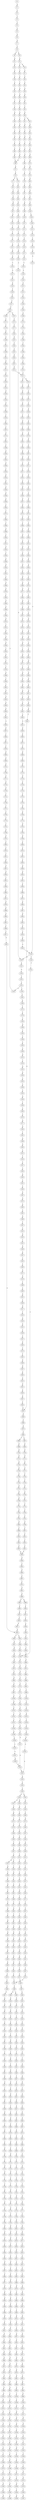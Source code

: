 strict digraph  {
	S0 -> S1 [ label = A ];
	S1 -> S2 [ label = C ];
	S2 -> S3 [ label = T ];
	S3 -> S4 [ label = T ];
	S4 -> S5 [ label = C ];
	S5 -> S6 [ label = A ];
	S6 -> S7 [ label = A ];
	S7 -> S8 [ label = C ];
	S8 -> S9 [ label = C ];
	S8 -> S10 [ label = T ];
	S9 -> S11 [ label = G ];
	S10 -> S12 [ label = G ];
	S11 -> S13 [ label = G ];
	S12 -> S14 [ label = G ];
	S12 -> S15 [ label = C ];
	S13 -> S16 [ label = C ];
	S14 -> S17 [ label = C ];
	S15 -> S18 [ label = C ];
	S16 -> S19 [ label = C ];
	S17 -> S20 [ label = C ];
	S18 -> S21 [ label = C ];
	S19 -> S22 [ label = C ];
	S20 -> S23 [ label = C ];
	S21 -> S24 [ label = T ];
	S22 -> S25 [ label = A ];
	S23 -> S26 [ label = A ];
	S24 -> S27 [ label = A ];
	S25 -> S28 [ label = G ];
	S26 -> S29 [ label = G ];
	S27 -> S30 [ label = G ];
	S28 -> S31 [ label = T ];
	S29 -> S32 [ label = G ];
	S30 -> S33 [ label = G ];
	S31 -> S34 [ label = T ];
	S32 -> S35 [ label = T ];
	S33 -> S36 [ label = T ];
	S34 -> S37 [ label = G ];
	S35 -> S38 [ label = G ];
	S36 -> S39 [ label = G ];
	S37 -> S40 [ label = T ];
	S38 -> S41 [ label = C ];
	S38 -> S42 [ label = G ];
	S39 -> S43 [ label = T ];
	S40 -> S44 [ label = G ];
	S41 -> S45 [ label = G ];
	S42 -> S46 [ label = G ];
	S43 -> S47 [ label = G ];
	S44 -> S48 [ label = C ];
	S45 -> S49 [ label = C ];
	S46 -> S50 [ label = C ];
	S47 -> S51 [ label = C ];
	S48 -> S52 [ label = G ];
	S49 -> S53 [ label = G ];
	S50 -> S54 [ label = T ];
	S51 -> S55 [ label = G ];
	S52 -> S56 [ label = T ];
	S53 -> S57 [ label = T ];
	S54 -> S58 [ label = T ];
	S55 -> S59 [ label = T ];
	S56 -> S60 [ label = C ];
	S57 -> S61 [ label = C ];
	S58 -> S62 [ label = C ];
	S59 -> S63 [ label = C ];
	S60 -> S64 [ label = G ];
	S61 -> S65 [ label = G ];
	S62 -> S66 [ label = G ];
	S63 -> S67 [ label = G ];
	S64 -> S68 [ label = A ];
	S65 -> S69 [ label = T ];
	S66 -> S70 [ label = A ];
	S67 -> S68 [ label = A ];
	S68 -> S71 [ label = A ];
	S69 -> S72 [ label = G ];
	S70 -> S73 [ label = A ];
	S71 -> S74 [ label = C ];
	S72 -> S75 [ label = C ];
	S73 -> S76 [ label = C ];
	S74 -> S77 [ label = C ];
	S74 -> S78 [ label = A ];
	S75 -> S79 [ label = A ];
	S76 -> S80 [ label = A ];
	S77 -> S81 [ label = T ];
	S78 -> S82 [ label = C ];
	S79 -> S83 [ label = T ];
	S80 -> S84 [ label = C ];
	S81 -> S85 [ label = T ];
	S82 -> S86 [ label = C ];
	S83 -> S87 [ label = C ];
	S84 -> S88 [ label = G ];
	S85 -> S89 [ label = C ];
	S86 -> S90 [ label = C ];
	S87 -> S91 [ label = C ];
	S88 -> S92 [ label = C ];
	S89 -> S93 [ label = G ];
	S90 -> S94 [ label = G ];
	S91 -> S95 [ label = G ];
	S92 -> S96 [ label = G ];
	S93 -> S97 [ label = T ];
	S94 -> S98 [ label = T ];
	S95 -> S99 [ label = C ];
	S96 -> S100 [ label = C ];
	S97 -> S101 [ label = A ];
	S98 -> S102 [ label = A ];
	S99 -> S103 [ label = A ];
	S100 -> S104 [ label = A ];
	S101 -> S105 [ label = C ];
	S102 -> S106 [ label = C ];
	S103 -> S107 [ label = C ];
	S104 -> S108 [ label = C ];
	S105 -> S109 [ label = T ];
	S106 -> S110 [ label = G ];
	S107 -> S111 [ label = G ];
	S108 -> S112 [ label = G ];
	S109 -> S113 [ label = T ];
	S110 -> S114 [ label = T ];
	S111 -> S115 [ label = T ];
	S112 -> S116 [ label = T ];
	S113 -> S117 [ label = C ];
	S114 -> S118 [ label = C ];
	S115 -> S119 [ label = C ];
	S116 -> S120 [ label = C ];
	S117 -> S121 [ label = A ];
	S118 -> S122 [ label = C ];
	S119 -> S123 [ label = G ];
	S120 -> S124 [ label = C ];
	S121 -> S125 [ label = A ];
	S122 -> S126 [ label = A ];
	S123 -> S127 [ label = A ];
	S124 -> S128 [ label = A ];
	S125 -> S129 [ label = G ];
	S126 -> S130 [ label = G ];
	S127 -> S131 [ label = G ];
	S128 -> S132 [ label = G ];
	S129 -> S133 [ label = C ];
	S130 -> S134 [ label = C ];
	S131 -> S135 [ label = C ];
	S132 -> S136 [ label = C ];
	S133 -> S137 [ label = G ];
	S134 -> S138 [ label = G ];
	S135 -> S139 [ label = G ];
	S136 -> S140 [ label = T ];
	S136 -> S138 [ label = G ];
	S137 -> S141 [ label = A ];
	S138 -> S142 [ label = A ];
	S139 -> S143 [ label = A ];
	S140 -> S144 [ label = T ];
	S141 -> S145 [ label = G ];
	S142 -> S146 [ label = G ];
	S143 -> S147 [ label = G ];
	S144 -> S148 [ label = C ];
	S145 -> S149 [ label = T ];
	S146 -> S150 [ label = T ];
	S147 -> S151 [ label = T ];
	S148 -> S152 [ label = A ];
	S149 -> S153 [ label = C ];
	S150 -> S154 [ label = C ];
	S151 -> S155 [ label = C ];
	S152 -> S156 [ label = C ];
	S153 -> S157 [ label = C ];
	S154 -> S158 [ label = C ];
	S154 -> S159 [ label = T ];
	S155 -> S160 [ label = G ];
	S156 -> S161 [ label = G ];
	S157 -> S162 [ label = C ];
	S158 -> S162 [ label = C ];
	S159 -> S163 [ label = C ];
	S160 -> S164 [ label = A ];
	S161 -> S165 [ label = C ];
	S162 -> S166 [ label = T ];
	S162 -> S167 [ label = G ];
	S163 -> S168 [ label = G ];
	S164 -> S169 [ label = A ];
	S165 -> S170 [ label = C ];
	S166 -> S171 [ label = C ];
	S167 -> S172 [ label = C ];
	S168 -> S173 [ label = T ];
	S169 -> S174 [ label = C ];
	S170 -> S175 [ label = C ];
	S171 -> S176 [ label = C ];
	S172 -> S177 [ label = C ];
	S173 -> S178 [ label = C ];
	S174 -> S179 [ label = C ];
	S175 -> S180 [ label = T ];
	S176 -> S181 [ label = G ];
	S177 -> S182 [ label = T ];
	S178 -> S183 [ label = T ];
	S179 -> S184 [ label = T ];
	S180 -> S185 [ label = T ];
	S181 -> S186 [ label = G ];
	S182 -> S187 [ label = G ];
	S183 -> S188 [ label = G ];
	S184 -> S189 [ label = G ];
	S185 -> S190 [ label = C ];
	S186 -> S191 [ label = T ];
	S187 -> S192 [ label = T ];
	S188 -> S193 [ label = T ];
	S189 -> S194 [ label = T ];
	S190 -> S195 [ label = A ];
	S191 -> S196 [ label = C ];
	S192 -> S197 [ label = C ];
	S193 -> S198 [ label = T ];
	S194 -> S199 [ label = C ];
	S195 -> S200 [ label = T ];
	S196 -> S201 [ label = T ];
	S197 -> S202 [ label = G ];
	S198 -> S203 [ label = C ];
	S199 -> S204 [ label = G ];
	S200 -> S205 [ label = C ];
	S201 -> S206 [ label = G ];
	S202 -> S207 [ label = C ];
	S203 -> S208 [ label = C ];
	S204 -> S209 [ label = C ];
	S205 -> S210 [ label = C ];
	S206 -> S211 [ label = G ];
	S207 -> S212 [ label = G ];
	S208 -> S213 [ label = G ];
	S209 -> S214 [ label = G ];
	S210 -> S215 [ label = A ];
	S211 -> S216 [ label = A ];
	S212 -> S217 [ label = C ];
	S213 -> S218 [ label = T ];
	S214 -> S217 [ label = C ];
	S215 -> S219 [ label = G ];
	S216 -> S220 [ label = G ];
	S217 -> S221 [ label = G ];
	S217 -> S222 [ label = A ];
	S218 -> S223 [ label = G ];
	S219 -> S224 [ label = A ];
	S220 -> S225 [ label = G ];
	S221 -> S226 [ label = A ];
	S222 -> S227 [ label = A ];
	S223 -> S228 [ label = G ];
	S224 -> S229 [ label = A ];
	S225 -> S230 [ label = G ];
	S226 -> S231 [ label = G ];
	S227 -> S232 [ label = C ];
	S228 -> S233 [ label = C ];
	S229 -> S234 [ label = C ];
	S230 -> S235 [ label = T ];
	S231 -> S236 [ label = C ];
	S232 -> S237 [ label = C ];
	S233 -> S238 [ label = C ];
	S234 -> S239 [ label = C ];
	S235 -> S240 [ label = G ];
	S236 -> S241 [ label = A ];
	S237 -> S242 [ label = C ];
	S238 -> S243 [ label = C ];
	S239 -> S244 [ label = A ];
	S239 -> S245 [ label = G ];
	S240 -> S246 [ label = T ];
	S241 -> S247 [ label = G ];
	S242 -> S248 [ label = G ];
	S243 -> S249 [ label = G ];
	S244 -> S250 [ label = G ];
	S244 -> S251 [ label = C ];
	S245 -> S252 [ label = G ];
	S246 -> S253 [ label = T ];
	S247 -> S254 [ label = T ];
	S248 -> S255 [ label = T ];
	S249 -> S256 [ label = T ];
	S250 -> S257 [ label = A ];
	S251 -> S258 [ label = C ];
	S252 -> S259 [ label = A ];
	S253 -> S260 [ label = C ];
	S254 -> S261 [ label = G ];
	S255 -> S262 [ label = A ];
	S256 -> S263 [ label = C ];
	S257 -> S264 [ label = C ];
	S258 -> S265 [ label = A ];
	S259 -> S266 [ label = C ];
	S260 -> S267 [ label = C ];
	S261 -> S268 [ label = C ];
	S262 -> S269 [ label = C ];
	S263 -> S270 [ label = C ];
	S264 -> S271 [ label = T ];
	S265 -> S272 [ label = C ];
	S266 -> S273 [ label = G ];
	S267 -> S274 [ label = A ];
	S268 -> S275 [ label = A ];
	S269 -> S276 [ label = A ];
	S270 -> S277 [ label = A ];
	S271 -> S278 [ label = C ];
	S272 -> S279 [ label = C ];
	S273 -> S280 [ label = C ];
	S274 -> S281 [ label = G ];
	S275 -> S282 [ label = A ];
	S276 -> S283 [ label = G ];
	S277 -> S284 [ label = G ];
	S278 -> S285 [ label = C ];
	S279 -> S286 [ label = C ];
	S280 -> S287 [ label = C ];
	S281 -> S288 [ label = C ];
	S282 -> S289 [ label = C ];
	S283 -> S290 [ label = C ];
	S284 -> S291 [ label = T ];
	S285 -> S292 [ label = C ];
	S286 -> S293 [ label = C ];
	S287 -> S294 [ label = C ];
	S288 -> S295 [ label = A ];
	S289 -> S296 [ label = A ];
	S290 -> S297 [ label = A ];
	S291 -> S298 [ label = A ];
	S292 -> S299 [ label = A ];
	S293 -> S300 [ label = T ];
	S294 -> S301 [ label = A ];
	S295 -> S302 [ label = G ];
	S296 -> S303 [ label = G ];
	S297 -> S304 [ label = G ];
	S298 -> S305 [ label = G ];
	S299 -> S306 [ label = T ];
	S300 -> S307 [ label = T ];
	S301 -> S308 [ label = T ];
	S302 -> S309 [ label = A ];
	S303 -> S310 [ label = C ];
	S304 -> S311 [ label = G ];
	S305 -> S312 [ label = C ];
	S306 -> S313 [ label = C ];
	S307 -> S314 [ label = C ];
	S308 -> S315 [ label = C ];
	S309 -> S316 [ label = T ];
	S310 -> S317 [ label = T ];
	S311 -> S318 [ label = T ];
	S312 -> S319 [ label = T ];
	S313 -> S320 [ label = T ];
	S314 -> S321 [ label = C ];
	S314 -> S322 [ label = G ];
	S315 -> S323 [ label = G ];
	S316 -> S324 [ label = A ];
	S317 -> S325 [ label = A ];
	S318 -> S326 [ label = G ];
	S319 -> S327 [ label = C ];
	S320 -> S328 [ label = G ];
	S321 -> S329 [ label = T ];
	S322 -> S330 [ label = A ];
	S323 -> S331 [ label = T ];
	S324 -> S332 [ label = A ];
	S325 -> S333 [ label = C ];
	S326 -> S334 [ label = C ];
	S327 -> S335 [ label = C ];
	S328 -> S336 [ label = C ];
	S329 -> S337 [ label = G ];
	S330 -> S338 [ label = T ];
	S331 -> S339 [ label = C ];
	S332 -> S340 [ label = A ];
	S333 -> S341 [ label = G ];
	S334 -> S342 [ label = A ];
	S335 -> S343 [ label = A ];
	S336 -> S344 [ label = C ];
	S337 -> S345 [ label = T ];
	S338 -> S346 [ label = C ];
	S339 -> S347 [ label = C ];
	S340 -> S348 [ label = A ];
	S341 -> S349 [ label = A ];
	S342 -> S350 [ label = C ];
	S343 -> S351 [ label = C ];
	S344 -> S352 [ label = A ];
	S345 -> S353 [ label = C ];
	S346 -> S354 [ label = G ];
	S347 -> S355 [ label = T ];
	S348 -> S356 [ label = A ];
	S349 -> S357 [ label = G ];
	S350 -> S358 [ label = G ];
	S351 -> S359 [ label = C ];
	S352 -> S360 [ label = G ];
	S353 -> S361 [ label = C ];
	S354 -> S362 [ label = T ];
	S355 -> S363 [ label = C ];
	S356 -> S364 [ label = C ];
	S357 -> S365 [ label = A ];
	S358 -> S366 [ label = C ];
	S359 -> S367 [ label = G ];
	S360 -> S368 [ label = T ];
	S361 -> S369 [ label = T ];
	S362 -> S370 [ label = T ];
	S363 -> S371 [ label = T ];
	S364 -> S372 [ label = T ];
	S365 -> S373 [ label = A ];
	S366 -> S374 [ label = G ];
	S367 -> S375 [ label = G ];
	S368 -> S376 [ label = C ];
	S369 -> S377 [ label = T ];
	S370 -> S378 [ label = T ];
	S371 -> S379 [ label = T ];
	S372 -> S380 [ label = T ];
	S373 -> S381 [ label = C ];
	S374 -> S382 [ label = G ];
	S375 -> S383 [ label = A ];
	S376 -> S384 [ label = G ];
	S377 -> S385 [ label = G ];
	S378 -> S386 [ label = G ];
	S379 -> S387 [ label = C ];
	S380 -> S388 [ label = T ];
	S381 -> S389 [ label = T ];
	S382 -> S390 [ label = T ];
	S383 -> S391 [ label = C ];
	S384 -> S392 [ label = T ];
	S385 -> S393 [ label = T ];
	S386 -> S394 [ label = T ];
	S387 -> S395 [ label = T ];
	S388 -> S396 [ label = G ];
	S389 -> S397 [ label = G ];
	S390 -> S398 [ label = G ];
	S391 -> S399 [ label = G ];
	S392 -> S400 [ label = A ];
	S393 -> S401 [ label = A ];
	S394 -> S402 [ label = A ];
	S395 -> S403 [ label = C ];
	S396 -> S404 [ label = C ];
	S397 -> S405 [ label = G ];
	S398 -> S406 [ label = C ];
	S399 -> S407 [ label = T ];
	S400 -> S408 [ label = A ];
	S401 -> S409 [ label = G ];
	S402 -> S410 [ label = G ];
	S403 -> S411 [ label = G ];
	S404 -> S412 [ label = C ];
	S405 -> S413 [ label = C ];
	S406 -> S414 [ label = C ];
	S407 -> S415 [ label = C ];
	S408 -> S416 [ label = G ];
	S409 -> S417 [ label = G ];
	S410 -> S418 [ label = G ];
	S411 -> S419 [ label = G ];
	S412 -> S420 [ label = G ];
	S413 -> S421 [ label = G ];
	S414 -> S422 [ label = G ];
	S415 -> S423 [ label = G ];
	S416 -> S424 [ label = A ];
	S417 -> S425 [ label = A ];
	S418 -> S426 [ label = A ];
	S419 -> S427 [ label = A ];
	S420 -> S428 [ label = T ];
	S421 -> S429 [ label = C ];
	S422 -> S430 [ label = C ];
	S423 -> S431 [ label = T ];
	S424 -> S432 [ label = C ];
	S425 -> S433 [ label = G ];
	S426 -> S434 [ label = A ];
	S427 -> S435 [ label = G ];
	S428 -> S436 [ label = A ];
	S429 -> S437 [ label = A ];
	S430 -> S438 [ label = A ];
	S431 -> S439 [ label = G ];
	S432 -> S440 [ label = G ];
	S433 -> S441 [ label = A ];
	S434 -> S442 [ label = A ];
	S435 -> S443 [ label = A ];
	S436 -> S444 [ label = G ];
	S437 -> S445 [ label = G ];
	S438 -> S446 [ label = A ];
	S439 -> S447 [ label = A ];
	S440 -> S448 [ label = G ];
	S441 -> S449 [ label = G ];
	S442 -> S450 [ label = G ];
	S443 -> S451 [ label = G ];
	S444 -> S452 [ label = C ];
	S445 -> S453 [ label = C ];
	S446 -> S454 [ label = C ];
	S447 -> S455 [ label = C ];
	S448 -> S456 [ label = C ];
	S449 -> S457 [ label = G ];
	S450 -> S458 [ label = G ];
	S451 -> S459 [ label = G ];
	S452 -> S460 [ label = C ];
	S453 -> S461 [ label = G ];
	S454 -> S462 [ label = C ];
	S455 -> S463 [ label = C ];
	S456 -> S464 [ label = T ];
	S457 -> S465 [ label = T ];
	S458 -> S466 [ label = T ];
	S459 -> S467 [ label = T ];
	S460 -> S468 [ label = G ];
	S461 -> S469 [ label = G ];
	S462 -> S470 [ label = A ];
	S463 -> S471 [ label = G ];
	S464 -> S472 [ label = C ];
	S465 -> S473 [ label = C ];
	S466 -> S474 [ label = C ];
	S467 -> S475 [ label = C ];
	S468 -> S476 [ label = G ];
	S469 -> S477 [ label = G ];
	S470 -> S478 [ label = G ];
	S471 -> S479 [ label = G ];
	S472 -> S480 [ label = T ];
	S473 -> S481 [ label = C ];
	S474 -> S482 [ label = C ];
	S475 -> S481 [ label = C ];
	S476 -> S483 [ label = T ];
	S477 -> S484 [ label = T ];
	S478 -> S485 [ label = T ];
	S479 -> S486 [ label = T ];
	S480 -> S487 [ label = C ];
	S481 -> S488 [ label = C ];
	S482 -> S489 [ label = C ];
	S483 -> S490 [ label = G ];
	S484 -> S491 [ label = G ];
	S485 -> S492 [ label = C ];
	S486 -> S493 [ label = C ];
	S487 -> S494 [ label = G ];
	S488 -> S495 [ label = A ];
	S488 -> S496 [ label = G ];
	S489 -> S497 [ label = G ];
	S490 -> S498 [ label = A ];
	S491 -> S499 [ label = C ];
	S492 -> S500 [ label = G ];
	S493 -> S501 [ label = G ];
	S494 -> S502 [ label = A ];
	S495 -> S503 [ label = G ];
	S496 -> S504 [ label = G ];
	S497 -> S505 [ label = A ];
	S498 -> S506 [ label = C ];
	S499 -> S507 [ label = C ];
	S500 -> S508 [ label = C ];
	S501 -> S509 [ label = C ];
	S502 -> S510 [ label = A ];
	S503 -> S511 [ label = A ];
	S504 -> S512 [ label = A ];
	S505 -> S513 [ label = A ];
	S506 -> S514 [ label = G ];
	S507 -> S515 [ label = G ];
	S508 -> S516 [ label = G ];
	S509 -> S517 [ label = G ];
	S510 -> S518 [ label = G ];
	S511 -> S519 [ label = G ];
	S512 -> S520 [ label = G ];
	S513 -> S521 [ label = G ];
	S514 -> S522 [ label = T ];
	S515 -> S523 [ label = C ];
	S516 -> S524 [ label = C ];
	S517 -> S525 [ label = T ];
	S518 -> S526 [ label = T ];
	S519 -> S527 [ label = C ];
	S520 -> S528 [ label = G ];
	S521 -> S529 [ label = T ];
	S522 -> S530 [ label = G ];
	S523 -> S531 [ label = C ];
	S524 -> S532 [ label = A ];
	S525 -> S533 [ label = A ];
	S526 -> S534 [ label = C ];
	S527 -> S535 [ label = C ];
	S528 -> S536 [ label = C ];
	S529 -> S537 [ label = C ];
	S530 -> S538 [ label = G ];
	S531 -> S539 [ label = G ];
	S532 -> S540 [ label = G ];
	S533 -> S541 [ label = G ];
	S534 -> S542 [ label = G ];
	S535 -> S543 [ label = A ];
	S536 -> S544 [ label = G ];
	S537 -> S545 [ label = G ];
	S538 -> S546 [ label = G ];
	S539 -> S547 [ label = G ];
	S540 -> S548 [ label = C ];
	S541 -> S549 [ label = C ];
	S542 -> S550 [ label = C ];
	S543 -> S551 [ label = C ];
	S544 -> S552 [ label = T ];
	S545 -> S553 [ label = A ];
	S546 -> S554 [ label = T ];
	S547 -> S555 [ label = T ];
	S548 -> S556 [ label = C ];
	S549 -> S557 [ label = C ];
	S550 -> S558 [ label = G ];
	S551 -> S559 [ label = G ];
	S552 -> S560 [ label = G ];
	S553 -> S561 [ label = G ];
	S554 -> S562 [ label = A ];
	S555 -> S563 [ label = G ];
	S556 -> S564 [ label = G ];
	S557 -> S565 [ label = G ];
	S558 -> S566 [ label = G ];
	S559 -> S567 [ label = G ];
	S560 -> S568 [ label = G ];
	S561 -> S569 [ label = G ];
	S562 -> S570 [ label = C ];
	S563 -> S571 [ label = G ];
	S564 -> S572 [ label = G ];
	S565 -> S573 [ label = C ];
	S566 -> S574 [ label = C ];
	S567 -> S575 [ label = T ];
	S568 -> S576 [ label = T ];
	S569 -> S577 [ label = T ];
	S570 -> S578 [ label = T ];
	S571 -> S579 [ label = T ];
	S572 -> S580 [ label = T ];
	S573 -> S581 [ label = T ];
	S574 -> S582 [ label = T ];
	S575 -> S583 [ label = T ];
	S576 -> S584 [ label = A ];
	S577 -> S585 [ label = A ];
	S578 -> S586 [ label = A ];
	S579 -> S587 [ label = G ];
	S580 -> S588 [ label = G ];
	S581 -> S589 [ label = G ];
	S582 -> S590 [ label = A ];
	S583 -> S591 [ label = A ];
	S584 -> S592 [ label = T ];
	S585 -> S593 [ label = T ];
	S586 -> S594 [ label = T ];
	S587 -> S595 [ label = G ];
	S588 -> S596 [ label = G ];
	S589 -> S597 [ label = G ];
	S590 -> S598 [ label = T ];
	S591 -> S599 [ label = C ];
	S592 -> S600 [ label = G ];
	S593 -> S601 [ label = A ];
	S594 -> S602 [ label = T ];
	S595 -> S603 [ label = A ];
	S596 -> S604 [ label = A ];
	S597 -> S605 [ label = A ];
	S598 -> S606 [ label = A ];
	S599 -> S607 [ label = T ];
	S600 -> S608 [ label = A ];
	S601 -> S609 [ label = A ];
	S602 -> S610 [ label = G ];
	S603 -> S611 [ label = A ];
	S604 -> S612 [ label = A ];
	S605 -> S613 [ label = A ];
	S606 -> S614 [ label = G ];
	S607 -> S615 [ label = G ];
	S608 -> S616 [ label = G ];
	S609 -> S617 [ label = G ];
	S610 -> S618 [ label = G ];
	S611 -> S619 [ label = C ];
	S612 -> S620 [ label = G ];
	S613 -> S621 [ label = G ];
	S614 -> S622 [ label = T ];
	S615 -> S623 [ label = C ];
	S616 -> S624 [ label = C ];
	S617 -> S625 [ label = T ];
	S618 -> S626 [ label = A ];
	S619 -> S627 [ label = C ];
	S620 -> S628 [ label = A ];
	S621 -> S629 [ label = A ];
	S622 -> S630 [ label = A ];
	S623 -> S631 [ label = A ];
	S624 -> S632 [ label = G ];
	S625 -> S633 [ label = C ];
	S626 -> S634 [ label = A ];
	S627 -> S635 [ label = T ];
	S628 -> S636 [ label = A ];
	S629 -> S637 [ label = A ];
	S630 -> S638 [ label = G ];
	S631 -> S639 [ label = G ];
	S632 -> S640 [ label = G ];
	S633 -> S641 [ label = G ];
	S634 -> S642 [ label = C ];
	S635 -> S643 [ label = C ];
	S636 -> S644 [ label = C ];
	S637 -> S645 [ label = C ];
	S638 -> S646 [ label = C ];
	S639 -> S647 [ label = A ];
	S640 -> S648 [ label = T ];
	S641 -> S649 [ label = T ];
	S642 -> S650 [ label = G ];
	S643 -> S651 [ label = G ];
	S644 -> S652 [ label = G ];
	S645 -> S652 [ label = G ];
	S646 -> S653 [ label = C ];
	S647 -> S654 [ label = C ];
	S648 -> S655 [ label = C ];
	S649 -> S656 [ label = G ];
	S650 -> S657 [ label = G ];
	S651 -> S658 [ label = G ];
	S652 -> S659 [ label = G ];
	S653 -> S660 [ label = G ];
	S654 -> S661 [ label = G ];
	S655 -> S662 [ label = G ];
	S656 -> S663 [ label = G ];
	S657 -> S664 [ label = T ];
	S658 -> S665 [ label = C ];
	S659 -> S666 [ label = C ];
	S660 -> S667 [ label = A ];
	S661 -> S668 [ label = G ];
	S662 -> S669 [ label = C ];
	S663 -> S670 [ label = T ];
	S664 -> S671 [ label = A ];
	S665 -> S672 [ label = A ];
	S666 -> S673 [ label = A ];
	S667 -> S674 [ label = A ];
	S668 -> S675 [ label = A ];
	S669 -> S676 [ label = A ];
	S670 -> S677 [ label = A ];
	S671 -> S678 [ label = C ];
	S672 -> S679 [ label = C ];
	S673 -> S680 [ label = C ];
	S674 -> S681 [ label = A ];
	S675 -> S682 [ label = C ];
	S676 -> S683 [ label = C ];
	S677 -> S684 [ label = C ];
	S678 -> S685 [ label = G ];
	S679 -> S686 [ label = G ];
	S680 -> S687 [ label = C ];
	S680 -> S688 [ label = T ];
	S681 -> S689 [ label = C ];
	S682 -> S690 [ label = A ];
	S683 -> S691 [ label = G ];
	S684 -> S692 [ label = C ];
	S685 -> S693 [ label = A ];
	S686 -> S694 [ label = C ];
	S687 -> S695 [ label = G ];
	S688 -> S696 [ label = G ];
	S689 -> S697 [ label = C ];
	S690 -> S698 [ label = C ];
	S691 -> S699 [ label = C ];
	S692 -> S700 [ label = G ];
	S693 -> S701 [ label = A ];
	S694 -> S702 [ label = G ];
	S695 -> S703 [ label = G ];
	S696 -> S704 [ label = G ];
	S697 -> S705 [ label = C ];
	S698 -> S706 [ label = A ];
	S699 -> S707 [ label = G ];
	S700 -> S708 [ label = G ];
	S701 -> S709 [ label = G ];
	S702 -> S710 [ label = C ];
	S703 -> S711 [ label = G ];
	S704 -> S712 [ label = G ];
	S705 -> S713 [ label = C ];
	S706 -> S714 [ label = C ];
	S707 -> S715 [ label = C ];
	S708 -> S716 [ label = T ];
	S709 -> S717 [ label = A ];
	S710 -> S718 [ label = G ];
	S711 -> S719 [ label = A ];
	S712 -> S720 [ label = A ];
	S713 -> S721 [ label = G ];
	S714 -> S722 [ label = C ];
	S715 -> S723 [ label = G ];
	S716 -> S724 [ label = G ];
	S717 -> S725 [ label = A ];
	S718 -> S726 [ label = C ];
	S719 -> S727 [ label = A ];
	S720 -> S728 [ label = A ];
	S721 -> S729 [ label = A ];
	S722 -> S730 [ label = T ];
	S723 -> S731 [ label = G ];
	S724 -> S732 [ label = G ];
	S725 -> S733 [ label = G ];
	S726 -> S734 [ label = G ];
	S727 -> S735 [ label = T ];
	S728 -> S736 [ label = C ];
	S729 -> S737 [ label = C ];
	S730 -> S738 [ label = C ];
	S731 -> S739 [ label = C ];
	S732 -> S740 [ label = T ];
	S733 -> S741 [ label = T ];
	S734 -> S742 [ label = T ];
	S735 -> S743 [ label = T ];
	S736 -> S744 [ label = T ];
	S737 -> S745 [ label = T ];
	S738 -> S746 [ label = T ];
	S739 -> S747 [ label = T ];
	S740 -> S748 [ label = T ];
	S741 -> S749 [ label = G ];
	S742 -> S750 [ label = C ];
	S743 -> S751 [ label = G ];
	S744 -> S752 [ label = G ];
	S745 -> S753 [ label = A ];
	S746 -> S754 [ label = A ];
	S747 -> S755 [ label = G ];
	S748 -> S756 [ label = A ];
	S749 -> S757 [ label = T ];
	S750 -> S758 [ label = G ];
	S751 -> S759 [ label = A ];
	S752 -> S760 [ label = G ];
	S753 -> S761 [ label = G ];
	S754 -> S762 [ label = G ];
	S755 -> S763 [ label = G ];
	S756 -> S764 [ label = G ];
	S757 -> S765 [ label = C ];
	S758 -> S766 [ label = A ];
	S759 -> S767 [ label = A ];
	S760 -> S768 [ label = A ];
	S761 -> S769 [ label = A ];
	S762 -> S770 [ label = A ];
	S763 -> S771 [ label = A ];
	S764 -> S772 [ label = A ];
	S765 -> S773 [ label = C ];
	S766 -> S774 [ label = C ];
	S767 -> S775 [ label = C ];
	S768 -> S776 [ label = C ];
	S769 -> S777 [ label = A ];
	S770 -> S778 [ label = A ];
	S771 -> S779 [ label = A ];
	S772 -> S780 [ label = A ];
	S773 -> S781 [ label = T ];
	S774 -> S782 [ label = G ];
	S775 -> S783 [ label = C ];
	S776 -> S784 [ label = C ];
	S777 -> S785 [ label = T ];
	S778 -> S786 [ label = C ];
	S779 -> S787 [ label = T ];
	S780 -> S788 [ label = G ];
	S781 -> S789 [ label = G ];
	S782 -> S790 [ label = C ];
	S783 -> S791 [ label = C ];
	S784 -> S792 [ label = C ];
	S785 -> S793 [ label = C ];
	S786 -> S794 [ label = G ];
	S787 -> S795 [ label = G ];
	S788 -> S796 [ label = G ];
	S789 -> S797 [ label = G ];
	S790 -> S798 [ label = G ];
	S791 -> S799 [ label = G ];
	S792 -> S800 [ label = G ];
	S793 -> S801 [ label = G ];
	S794 -> S802 [ label = A ];
	S795 -> S803 [ label = G ];
	S796 -> S804 [ label = G ];
	S797 -> S805 [ label = C ];
	S798 -> S806 [ label = C ];
	S799 -> S807 [ label = T ];
	S800 -> S808 [ label = T ];
	S801 -> S809 [ label = G ];
	S802 -> S810 [ label = G ];
	S803 -> S811 [ label = G ];
	S804 -> S812 [ label = G ];
	S805 -> S813 [ label = C ];
	S806 -> S814 [ label = C ];
	S807 -> S815 [ label = C ];
	S808 -> S816 [ label = C ];
	S809 -> S817 [ label = G ];
	S810 -> S818 [ label = G ];
	S811 -> S819 [ label = G ];
	S812 -> S820 [ label = G ];
	S813 -> S821 [ label = T ];
	S814 -> S822 [ label = T ];
	S815 -> S823 [ label = T ];
	S816 -> S824 [ label = T ];
	S817 -> S825 [ label = T ];
	S818 -> S826 [ label = T ];
	S819 -> S827 [ label = T ];
	S820 -> S828 [ label = T ];
	S821 -> S829 [ label = G ];
	S822 -> S830 [ label = C ];
	S823 -> S831 [ label = C ];
	S824 -> S832 [ label = C ];
	S825 -> S833 [ label = A ];
	S826 -> S834 [ label = G ];
	S827 -> S835 [ label = C ];
	S828 -> S836 [ label = C ];
	S829 -> S837 [ label = G ];
	S830 -> S838 [ label = G ];
	S831 -> S839 [ label = G ];
	S832 -> S839 [ label = G ];
	S833 -> S840 [ label = T ];
	S834 -> S841 [ label = T ];
	S835 -> S842 [ label = C ];
	S836 -> S843 [ label = C ];
	S837 -> S844 [ label = G ];
	S838 -> S845 [ label = G ];
	S839 -> S846 [ label = G ];
	S840 -> S847 [ label = C ];
	S841 -> S848 [ label = C ];
	S842 -> S849 [ label = G ];
	S843 -> S850 [ label = G ];
	S844 -> S851 [ label = T ];
	S845 -> S852 [ label = G ];
	S846 -> S853 [ label = C ];
	S847 -> S854 [ label = C ];
	S848 -> S855 [ label = C ];
	S849 -> S856 [ label = C ];
	S850 -> S857 [ label = T ];
	S851 -> S858 [ label = C ];
	S852 -> S859 [ label = C ];
	S853 -> S860 [ label = A ];
	S854 -> S861 [ label = C ];
	S855 -> S862 [ label = C ];
	S856 -> S863 [ label = C ];
	S857 -> S864 [ label = C ];
	S858 -> S865 [ label = C ];
	S859 -> S866 [ label = T ];
	S860 -> S867 [ label = C ];
	S861 -> S868 [ label = G ];
	S862 -> S869 [ label = T ];
	S863 -> S870 [ label = G ];
	S864 -> S871 [ label = G ];
	S865 -> S872 [ label = C ];
	S866 -> S873 [ label = C ];
	S867 -> S874 [ label = C ];
	S868 -> S875 [ label = A ];
	S869 -> S876 [ label = G ];
	S870 -> S877 [ label = G ];
	S871 -> S878 [ label = G ];
	S872 -> S879 [ label = G ];
	S873 -> S880 [ label = A ];
	S874 -> S881 [ label = G ];
	S875 -> S882 [ label = A ];
	S876 -> S883 [ label = T ];
	S877 -> S884 [ label = A ];
	S878 -> S885 [ label = A ];
	S879 -> S886 [ label = A ];
	S880 -> S887 [ label = C ];
	S881 -> S888 [ label = A ];
	S882 -> S889 [ label = A ];
	S883 -> S890 [ label = C ];
	S884 -> S891 [ label = A ];
	S885 -> S892 [ label = A ];
	S886 -> S893 [ label = G ];
	S887 -> S894 [ label = G ];
	S888 -> S895 [ label = G ];
	S888 -> S896 [ label = A ];
	S889 -> S897 [ label = G ];
	S890 -> S898 [ label = C ];
	S891 -> S899 [ label = C ];
	S892 -> S900 [ label = C ];
	S893 -> S901 [ label = T ];
	S894 -> S902 [ label = T ];
	S895 -> S903 [ label = T ];
	S896 -> S904 [ label = T ];
	S897 -> S905 [ label = T ];
	S898 -> S906 [ label = T ];
	S899 -> S907 [ label = T ];
	S900 -> S908 [ label = T ];
	S901 -> S909 [ label = C ];
	S902 -> S910 [ label = C ];
	S903 -> S911 [ label = C ];
	S904 -> S912 [ label = G ];
	S905 -> S913 [ label = G ];
	S906 -> S914 [ label = A ];
	S907 -> S915 [ label = G ];
	S908 -> S916 [ label = A ];
	S909 -> S917 [ label = C ];
	S910 -> S918 [ label = C ];
	S911 -> S919 [ label = C ];
	S912 -> S920 [ label = T ];
	S913 -> S921 [ label = T ];
	S914 -> S922 [ label = C ];
	S915 -> S923 [ label = C ];
	S916 -> S924 [ label = C ];
	S917 -> S925 [ label = A ];
	S918 -> S926 [ label = A ];
	S919 -> S927 [ label = A ];
	S920 -> S928 [ label = A ];
	S921 -> S929 [ label = C ];
	S922 -> S930 [ label = T ];
	S923 -> S931 [ label = A ];
	S924 -> S932 [ label = A ];
	S925 -> S933 [ label = G ];
	S926 -> S934 [ label = G ];
	S927 -> S933 [ label = G ];
	S928 -> S935 [ label = G ];
	S929 -> S936 [ label = G ];
	S930 -> S937 [ label = A ];
	S931 -> S938 [ label = A ];
	S932 -> S939 [ label = A ];
	S933 -> S940 [ label = T ];
	S933 -> S941 [ label = C ];
	S934 -> S136 [ label = C ];
	S935 -> S942 [ label = T ];
	S936 -> S943 [ label = T ];
	S937 -> S944 [ label = C ];
	S938 -> S945 [ label = C ];
	S939 -> S946 [ label = C ];
	S940 -> S947 [ label = A ];
	S941 -> S948 [ label = T ];
	S942 -> S949 [ label = T ];
	S943 -> S950 [ label = C ];
	S944 -> S951 [ label = C ];
	S945 -> S952 [ label = C ];
	S946 -> S953 [ label = G ];
	S947 -> S954 [ label = G ];
	S948 -> S955 [ label = T ];
	S949 -> S956 [ label = T ];
	S950 -> S957 [ label = G ];
	S951 -> S958 [ label = A ];
	S952 -> S959 [ label = A ];
	S953 -> S960 [ label = A ];
	S954 -> S961 [ label = G ];
	S955 -> S148 [ label = C ];
	S956 -> S962 [ label = C ];
	S957 -> S963 [ label = G ];
	S958 -> S964 [ label = G ];
	S959 -> S965 [ label = G ];
	S960 -> S966 [ label = A ];
	S961 -> S967 [ label = G ];
	S962 -> S968 [ label = A ];
	S963 -> S969 [ label = A ];
	S964 -> S970 [ label = G ];
	S965 -> S971 [ label = A ];
	S966 -> S972 [ label = A ];
	S967 -> S973 [ label = T ];
	S968 -> S974 [ label = C ];
	S969 -> S975 [ label = A ];
	S970 -> S976 [ label = A ];
	S971 -> S977 [ label = A ];
	S972 -> S978 [ label = A ];
	S973 -> S979 [ label = C ];
	S974 -> S980 [ label = T ];
	S975 -> S981 [ label = C ];
	S976 -> S982 [ label = G ];
	S977 -> S983 [ label = C ];
	S978 -> S984 [ label = C ];
	S979 -> S985 [ label = A ];
	S980 -> S986 [ label = C ];
	S981 -> S987 [ label = A ];
	S982 -> S988 [ label = A ];
	S983 -> S989 [ label = A ];
	S984 -> S990 [ label = A ];
	S985 -> S991 [ label = C ];
	S986 -> S992 [ label = C ];
	S987 -> S993 [ label = G ];
	S988 -> S994 [ label = G ];
	S989 -> S995 [ label = G ];
	S990 -> S996 [ label = G ];
	S991 -> S997 [ label = T ];
	S992 -> S998 [ label = T ];
	S993 -> S999 [ label = G ];
	S994 -> S1000 [ label = T ];
	S995 -> S1001 [ label = C ];
	S996 -> S1002 [ label = A ];
	S997 -> S1003 [ label = C ];
	S998 -> S1004 [ label = T ];
	S999 -> S1005 [ label = A ];
	S1000 -> S1006 [ label = C ];
	S1001 -> S1007 [ label = C ];
	S1002 -> S1008 [ label = A ];
	S1003 -> S1009 [ label = G ];
	S1004 -> S1010 [ label = T ];
	S1005 -> S1011 [ label = A ];
	S1006 -> S1012 [ label = A ];
	S1007 -> S1013 [ label = G ];
	S1008 -> S1014 [ label = G ];
	S1009 -> S1015 [ label = C ];
	S1010 -> S1016 [ label = C ];
	S1011 -> S1017 [ label = T ];
	S1012 -> S1018 [ label = G ];
	S1013 -> S1019 [ label = T ];
	S1014 -> S1020 [ label = G ];
	S1015 -> S1021 [ label = T ];
	S1016 -> S1022 [ label = A ];
	S1017 -> S1023 [ label = A ];
	S1018 -> S1024 [ label = G ];
	S1019 -> S1025 [ label = C ];
	S1020 -> S1026 [ label = G ];
	S1021 -> S1027 [ label = T ];
	S1022 -> S1028 [ label = T ];
	S1023 -> S1029 [ label = G ];
	S1024 -> S1030 [ label = A ];
	S1025 -> S1031 [ label = C ];
	S1026 -> S1032 [ label = G ];
	S1027 -> S1033 [ label = C ];
	S1028 -> S1034 [ label = C ];
	S1029 -> S1035 [ label = T ];
	S1030 -> S1036 [ label = C ];
	S1031 -> S1037 [ label = T ];
	S1032 -> S1038 [ label = T ];
	S1033 -> S1039 [ label = A ];
	S1034 -> S1040 [ label = C ];
	S1035 -> S1041 [ label = C ];
	S1036 -> S1042 [ label = C ];
	S1037 -> S1043 [ label = C ];
	S1038 -> S1044 [ label = C ];
	S1039 -> S1045 [ label = T ];
	S1040 -> S1046 [ label = A ];
	S1041 -> S1047 [ label = T ];
	S1042 -> S1048 [ label = A ];
	S1043 -> S1049 [ label = T ];
	S1044 -> S1050 [ label = T ];
	S1045 -> S1051 [ label = C ];
	S1046 -> S1052 [ label = G ];
	S1047 -> S1053 [ label = C ];
	S1048 -> S1054 [ label = G ];
	S1049 -> S1055 [ label = G ];
	S1050 -> S1056 [ label = C ];
	S1051 -> S1057 [ label = C ];
	S1052 -> S224 [ label = A ];
	S1053 -> S1058 [ label = T ];
	S1054 -> S1059 [ label = T ];
	S1055 -> S1060 [ label = T ];
	S1056 -> S1061 [ label = T ];
	S1057 -> S1062 [ label = A ];
	S1058 -> S1063 [ label = C ];
	S1059 -> S1064 [ label = C ];
	S1060 -> S1065 [ label = C ];
	S1061 -> S1066 [ label = C ];
	S1062 -> S219 [ label = G ];
	S1063 -> S1067 [ label = T ];
	S1064 -> S1068 [ label = T ];
	S1065 -> S1069 [ label = G ];
	S1066 -> S1070 [ label = G ];
	S1067 -> S1071 [ label = G ];
	S1068 -> S1072 [ label = C ];
	S1069 -> S1073 [ label = T ];
	S1070 -> S1074 [ label = T ];
	S1071 -> S1075 [ label = A ];
	S1072 -> S1076 [ label = T ];
	S1073 -> S1077 [ label = G ];
	S1074 -> S1078 [ label = G ];
	S1075 -> S1079 [ label = G ];
	S1076 -> S1080 [ label = G ];
	S1077 -> S1081 [ label = G ];
	S1078 -> S1082 [ label = G ];
	S1079 -> S1083 [ label = T ];
	S1080 -> S1084 [ label = T ];
	S1081 -> S1085 [ label = T ];
	S1082 -> S1086 [ label = T ];
	S1083 -> S1087 [ label = A ];
	S1084 -> S1088 [ label = A ];
	S1085 -> S1089 [ label = A ];
	S1086 -> S1090 [ label = A ];
}
